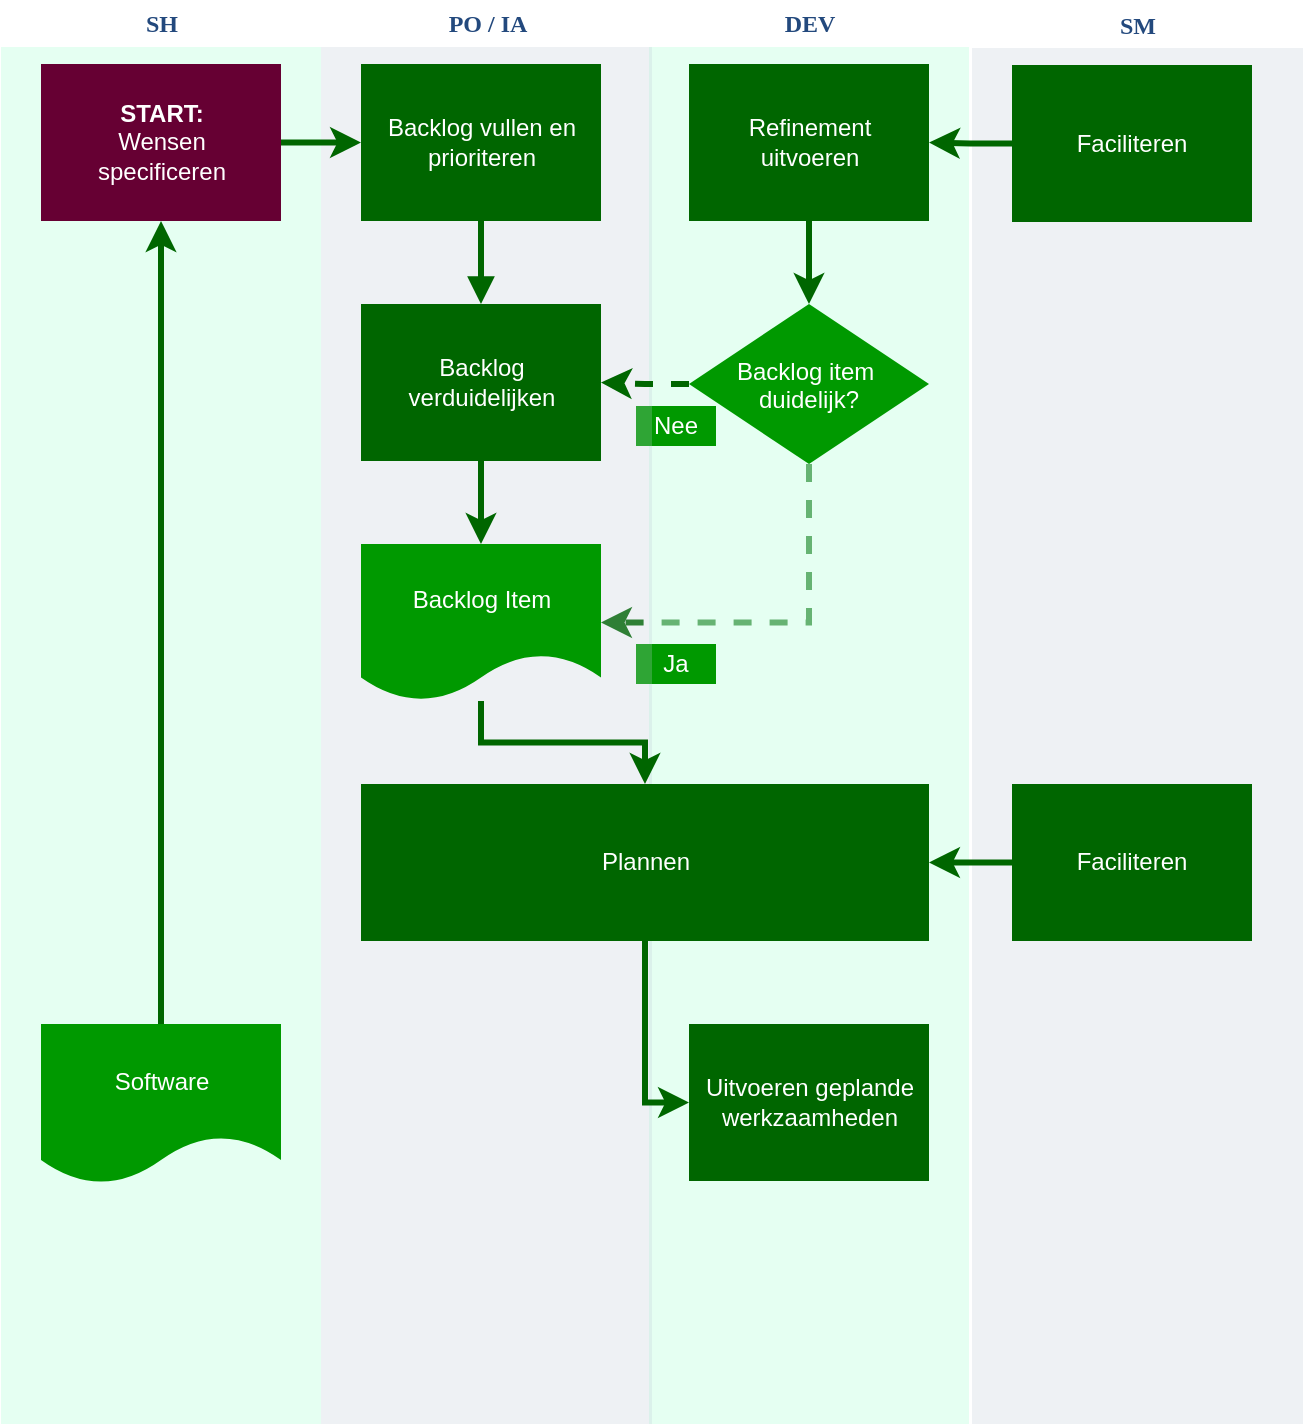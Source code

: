 <mxfile version="27.0.3">
  <diagram id="07fea595-8f29-1299-0266-81d95cde20df" name="Page-1">
    <mxGraphModel dx="1426" dy="749" grid="1" gridSize="10" guides="1" tooltips="1" connect="1" arrows="1" fold="1" page="1" pageScale="1" pageWidth="1169" pageHeight="827" background="#ffffff" math="0" shadow="0">
      <root>
        <mxCell id="0" />
        <mxCell id="1" parent="0" />
        <mxCell id="LHYQf6K2YS5DzIsOjU4m-230" style="edgeStyle=orthogonalEdgeStyle;rounded=0;orthogonalLoop=1;jettySize=auto;html=1;strokeWidth=3;strokeColor=#006600;fontSize=12;entryX=1;entryY=0.5;entryDx=0;entryDy=0;exitX=0.5;exitY=1;exitDx=0;exitDy=0;dashed=1;" edge="1" parent="1" source="LHYQf6K2YS5DzIsOjU4m-225" target="185">
          <mxGeometry relative="1" as="geometry" />
        </mxCell>
        <mxCell id="170" value="&lt;font color=&quot;#23497d&quot;&gt;SH&lt;/font&gt;" style="swimlane;whiteSpace=wrap;fillColor=none;swimlaneFillColor=#CCFFE6;fontColor=#2F5B7C;fontFamily=Tahoma;html=1;strokeColor=none;opacity=50;" parent="1" vertex="1">
          <mxGeometry x="24.5" y="88.5" width="160" height="711.5" as="geometry">
            <mxRectangle x="20" y="20" width="80" height="23" as="alternateBounds" />
          </mxGeometry>
        </mxCell>
        <mxCell id="171" value="&lt;div&gt;&lt;b&gt;START:&lt;/b&gt;&lt;/div&gt;Wensen specificeren" style="whiteSpace=wrap;shadow=0;fontColor=#FFFFFF;fontFamily=Helvetica;fontStyle=0;html=1;fontSize=12;plain-purple;strokeColor=none;fillColor=#660033;gradientColor=none;spacing=6;verticalAlign=middle;" parent="170" vertex="1">
          <mxGeometry x="20" y="31.5" width="120" height="78.5" as="geometry" />
        </mxCell>
        <mxCell id="LHYQf6K2YS5DzIsOjU4m-220" value="Software" style="shape=document;whiteSpace=wrap;verticalAlign=middle;strokeColor=none;fillColor=#009900;shadow=0;fontColor=#FFFFFF;fontFamily=Helvetica;fontStyle=0;html=1;fontSize=12;spacing=6;spacingBottom=22;" vertex="1" parent="170">
          <mxGeometry x="20" y="511.5" width="120" height="80" as="geometry" />
        </mxCell>
        <mxCell id="LHYQf6K2YS5DzIsOjU4m-222" style="edgeStyle=orthogonalEdgeStyle;rounded=0;orthogonalLoop=1;jettySize=auto;html=1;strokeWidth=3;strokeColor=#006600;" edge="1" parent="170" source="LHYQf6K2YS5DzIsOjU4m-220" target="171">
          <mxGeometry relative="1" as="geometry" />
        </mxCell>
        <mxCell id="187" value="&lt;font color=&quot;#23497d&quot;&gt;DEV&lt;/font&gt;" style="swimlane;whiteSpace=wrap;fillColor=none;swimlaneFillColor=#CCFFE6;fontColor=#2F5B7C;fontFamily=Tahoma;html=1;strokeColor=none;opacity=50;" parent="1" vertex="1">
          <mxGeometry x="348.5" y="88.5" width="160" height="711.5" as="geometry">
            <mxRectangle x="20" y="20" width="80" height="23" as="alternateBounds" />
          </mxGeometry>
        </mxCell>
        <mxCell id="LHYQf6K2YS5DzIsOjU4m-228" style="edgeStyle=orthogonalEdgeStyle;rounded=0;orthogonalLoop=1;jettySize=auto;html=1;strokeWidth=3;strokeColor=#006600;" edge="1" parent="187" source="194" target="LHYQf6K2YS5DzIsOjU4m-225">
          <mxGeometry relative="1" as="geometry" />
        </mxCell>
        <mxCell id="194" value="Refinement uitvoeren" style="whiteSpace=wrap;strokeColor=none;fillColor=#006600;shadow=0;fontColor=#FFFFFF;fontFamily=Helvetica;fontStyle=0;html=1;fontSize=12;spacing=6;verticalAlign=middle;fillStyle=auto;" parent="187" vertex="1">
          <mxGeometry x="20" y="31.5" width="120" height="78.5" as="geometry" />
        </mxCell>
        <mxCell id="LHYQf6K2YS5DzIsOjU4m-225" value="Backlog item &#xa;duidelijk?" style="rhombus;fillColor=#009900;strokeColor=none;fontColor=#FFFFFF;" vertex="1" parent="187">
          <mxGeometry x="20" y="151.5" width="120" height="80" as="geometry" />
        </mxCell>
        <mxCell id="LHYQf6K2YS5DzIsOjU4m-252" value="Ja" style="rounded=0;whiteSpace=wrap;html=1;fillColor=#009900;fontColor=#FFFFFF;strokeColor=none;" vertex="1" parent="187">
          <mxGeometry x="-6.5" y="321.5" width="40" height="20" as="geometry" />
        </mxCell>
        <mxCell id="LHYQf6K2YS5DzIsOjU4m-253" value="Nee" style="rounded=0;whiteSpace=wrap;html=1;fillColor=#009900;fontColor=#FFFFFF;strokeColor=none;" vertex="1" parent="187">
          <mxGeometry x="-6.5" y="202.5" width="40" height="20" as="geometry" />
        </mxCell>
        <mxCell id="LHYQf6K2YS5DzIsOjU4m-257" value="Uitvoeren geplande werkzaamheden" style="whiteSpace=wrap;strokeColor=none;fillColor=#006600;shadow=0;fontColor=#FFFFFF;fontFamily=Helvetica;fontStyle=0;html=1;fontSize=12;spacing=6;verticalAlign=middle;fillStyle=auto;" vertex="1" parent="187">
          <mxGeometry x="20" y="511.5" width="120" height="78.5" as="geometry" />
        </mxCell>
        <mxCell id="183" value="&lt;font color=&quot;#23497d&quot;&gt;PO / IA&lt;/font&gt;" style="swimlane;whiteSpace=wrap;fillColor=none;swimlaneFillColor=#BAC8D3;fontColor=#2F5B7C;fontFamily=Tahoma;html=1;strokeColor=none;opacity=25;" parent="1" vertex="1">
          <mxGeometry x="184.5" y="88.5" width="165.5" height="711.5" as="geometry">
            <mxRectangle x="20" y="20" width="80" height="23" as="alternateBounds" />
          </mxGeometry>
        </mxCell>
        <mxCell id="184" value="Backlog vullen en prioriteren" style="whiteSpace=wrap;shadow=0;fontColor=#FFFFFF;fontFamily=Helvetica;fontStyle=0;html=1;fontSize=12;plain-purple;strokeColor=none;fillColor=#006600;gradientColor=none;spacing=6;verticalAlign=middle;" parent="183" vertex="1">
          <mxGeometry x="20" y="31.5" width="120" height="78.5" as="geometry" />
        </mxCell>
        <mxCell id="LHYQf6K2YS5DzIsOjU4m-238" style="edgeStyle=orthogonalEdgeStyle;rounded=0;orthogonalLoop=1;jettySize=auto;html=1;entryX=0.5;entryY=0;entryDx=0;entryDy=0;strokeWidth=3;strokeColor=#006600;" edge="1" parent="183" source="185" target="LHYQf6K2YS5DzIsOjU4m-223">
          <mxGeometry relative="1" as="geometry" />
        </mxCell>
        <mxCell id="185" value="Backlog Item" style="shape=document;whiteSpace=wrap;verticalAlign=middle;strokeColor=none;fillColor=#009900;shadow=0;fontColor=#FFFFFF;fontFamily=Helvetica;fontStyle=0;html=1;fontSize=12;spacing=6;spacingBottom=22;" parent="183" vertex="1">
          <mxGeometry x="20" y="271.5" width="120" height="78.5" as="geometry" />
        </mxCell>
        <mxCell id="LHYQf6K2YS5DzIsOjU4m-229" style="edgeStyle=orthogonalEdgeStyle;rounded=0;orthogonalLoop=1;jettySize=auto;html=1;strokeWidth=3;strokeColor=#006600;" edge="1" parent="183" source="LHYQf6K2YS5DzIsOjU4m-226" target="185">
          <mxGeometry relative="1" as="geometry" />
        </mxCell>
        <mxCell id="LHYQf6K2YS5DzIsOjU4m-226" value="Backlog verduidelijken" style="whiteSpace=wrap;shadow=0;fontColor=#FFFFFF;fontFamily=Helvetica;fontStyle=0;html=1;fontSize=12;plain-purple;strokeColor=none;fillColor=#006600;gradientColor=none;spacing=6;verticalAlign=middle;" vertex="1" parent="183">
          <mxGeometry x="20" y="151.5" width="120" height="78.5" as="geometry" />
        </mxCell>
        <mxCell id="186" value="" style="edgeStyle=segmentEdgeStyle;strokeColor=#006600;strokeWidth=3;html=1;endArrow=block;endFill=1;" parent="183" source="184" target="LHYQf6K2YS5DzIsOjU4m-226" edge="1">
          <mxGeometry width="100" height="100" relative="1" as="geometry">
            <mxPoint x="-10" y="100" as="sourcePoint" />
            <mxPoint x="90" y="175" as="targetPoint" />
          </mxGeometry>
        </mxCell>
        <mxCell id="LHYQf6K2YS5DzIsOjU4m-223" value="Plannen" style="whiteSpace=wrap;strokeColor=none;fillColor=#006600;shadow=0;fontColor=#FFFFFF;fontFamily=Helvetica;fontStyle=0;html=1;fontSize=12;spacing=6;verticalAlign=middle;fillStyle=auto;" vertex="1" parent="183">
          <mxGeometry x="20" y="391.5" width="284" height="78.5" as="geometry" />
        </mxCell>
        <mxCell id="LHYQf6K2YS5DzIsOjU4m-219" value="" style="edgeStyle=orthogonalEdgeStyle;rounded=0;orthogonalLoop=1;jettySize=auto;html=1;strokeWidth=3;strokeColor=#006600;" edge="1" parent="1" source="171" target="184">
          <mxGeometry relative="1" as="geometry" />
        </mxCell>
        <mxCell id="LHYQf6K2YS5DzIsOjU4m-239" value="&lt;font color=&quot;#23497d&quot;&gt;SM&lt;/font&gt;" style="swimlane;whiteSpace=wrap;fillColor=none;swimlaneFillColor=#BAC8D3;fontColor=#2F5B7C;fontFamily=Tahoma;html=1;strokeColor=none;opacity=25;" vertex="1" parent="1">
          <mxGeometry x="510" y="89" width="165.5" height="711" as="geometry">
            <mxRectangle x="20" y="20" width="80" height="23" as="alternateBounds" />
          </mxGeometry>
        </mxCell>
        <mxCell id="LHYQf6K2YS5DzIsOjU4m-240" value="Faciliteren" style="whiteSpace=wrap;shadow=0;fontColor=#FFFFFF;fontFamily=Helvetica;fontStyle=0;html=1;fontSize=12;plain-purple;strokeColor=none;fillColor=#006600;gradientColor=none;spacing=6;verticalAlign=middle;" vertex="1" parent="LHYQf6K2YS5DzIsOjU4m-239">
          <mxGeometry x="20" y="31.5" width="120" height="78.5" as="geometry" />
        </mxCell>
        <mxCell id="LHYQf6K2YS5DzIsOjU4m-248" value="Faciliteren" style="whiteSpace=wrap;shadow=0;fontColor=#FFFFFF;fontFamily=Helvetica;fontStyle=0;html=1;fontSize=12;plain-purple;strokeColor=none;fillColor=#006600;gradientColor=none;spacing=6;verticalAlign=middle;" vertex="1" parent="LHYQf6K2YS5DzIsOjU4m-239">
          <mxGeometry x="20" y="391" width="120" height="78.5" as="geometry" />
        </mxCell>
        <mxCell id="LHYQf6K2YS5DzIsOjU4m-247" style="edgeStyle=orthogonalEdgeStyle;rounded=0;orthogonalLoop=1;jettySize=auto;html=1;entryX=1;entryY=0.5;entryDx=0;entryDy=0;strokeWidth=3;strokeColor=#006600;" edge="1" parent="1" source="LHYQf6K2YS5DzIsOjU4m-240" target="194">
          <mxGeometry relative="1" as="geometry" />
        </mxCell>
        <mxCell id="LHYQf6K2YS5DzIsOjU4m-249" style="edgeStyle=orthogonalEdgeStyle;rounded=0;orthogonalLoop=1;jettySize=auto;html=1;entryX=1;entryY=0.5;entryDx=0;entryDy=0;strokeWidth=3;strokeColor=#006600;" edge="1" parent="1" source="LHYQf6K2YS5DzIsOjU4m-248" target="LHYQf6K2YS5DzIsOjU4m-223">
          <mxGeometry relative="1" as="geometry" />
        </mxCell>
        <mxCell id="LHYQf6K2YS5DzIsOjU4m-250" style="edgeStyle=orthogonalEdgeStyle;rounded=0;orthogonalLoop=1;jettySize=auto;html=1;entryX=1;entryY=0.5;entryDx=0;entryDy=0;strokeWidth=3;dashed=1;strokeColor=#006600;" edge="1" parent="1" source="LHYQf6K2YS5DzIsOjU4m-225" target="LHYQf6K2YS5DzIsOjU4m-226">
          <mxGeometry relative="1" as="geometry" />
        </mxCell>
        <mxCell id="LHYQf6K2YS5DzIsOjU4m-260" style="edgeStyle=orthogonalEdgeStyle;rounded=0;orthogonalLoop=1;jettySize=auto;html=1;entryX=0;entryY=0.5;entryDx=0;entryDy=0;strokeWidth=3;strokeColor=#006600;" edge="1" parent="1" source="LHYQf6K2YS5DzIsOjU4m-223" target="LHYQf6K2YS5DzIsOjU4m-257">
          <mxGeometry relative="1" as="geometry" />
        </mxCell>
      </root>
    </mxGraphModel>
  </diagram>
</mxfile>
